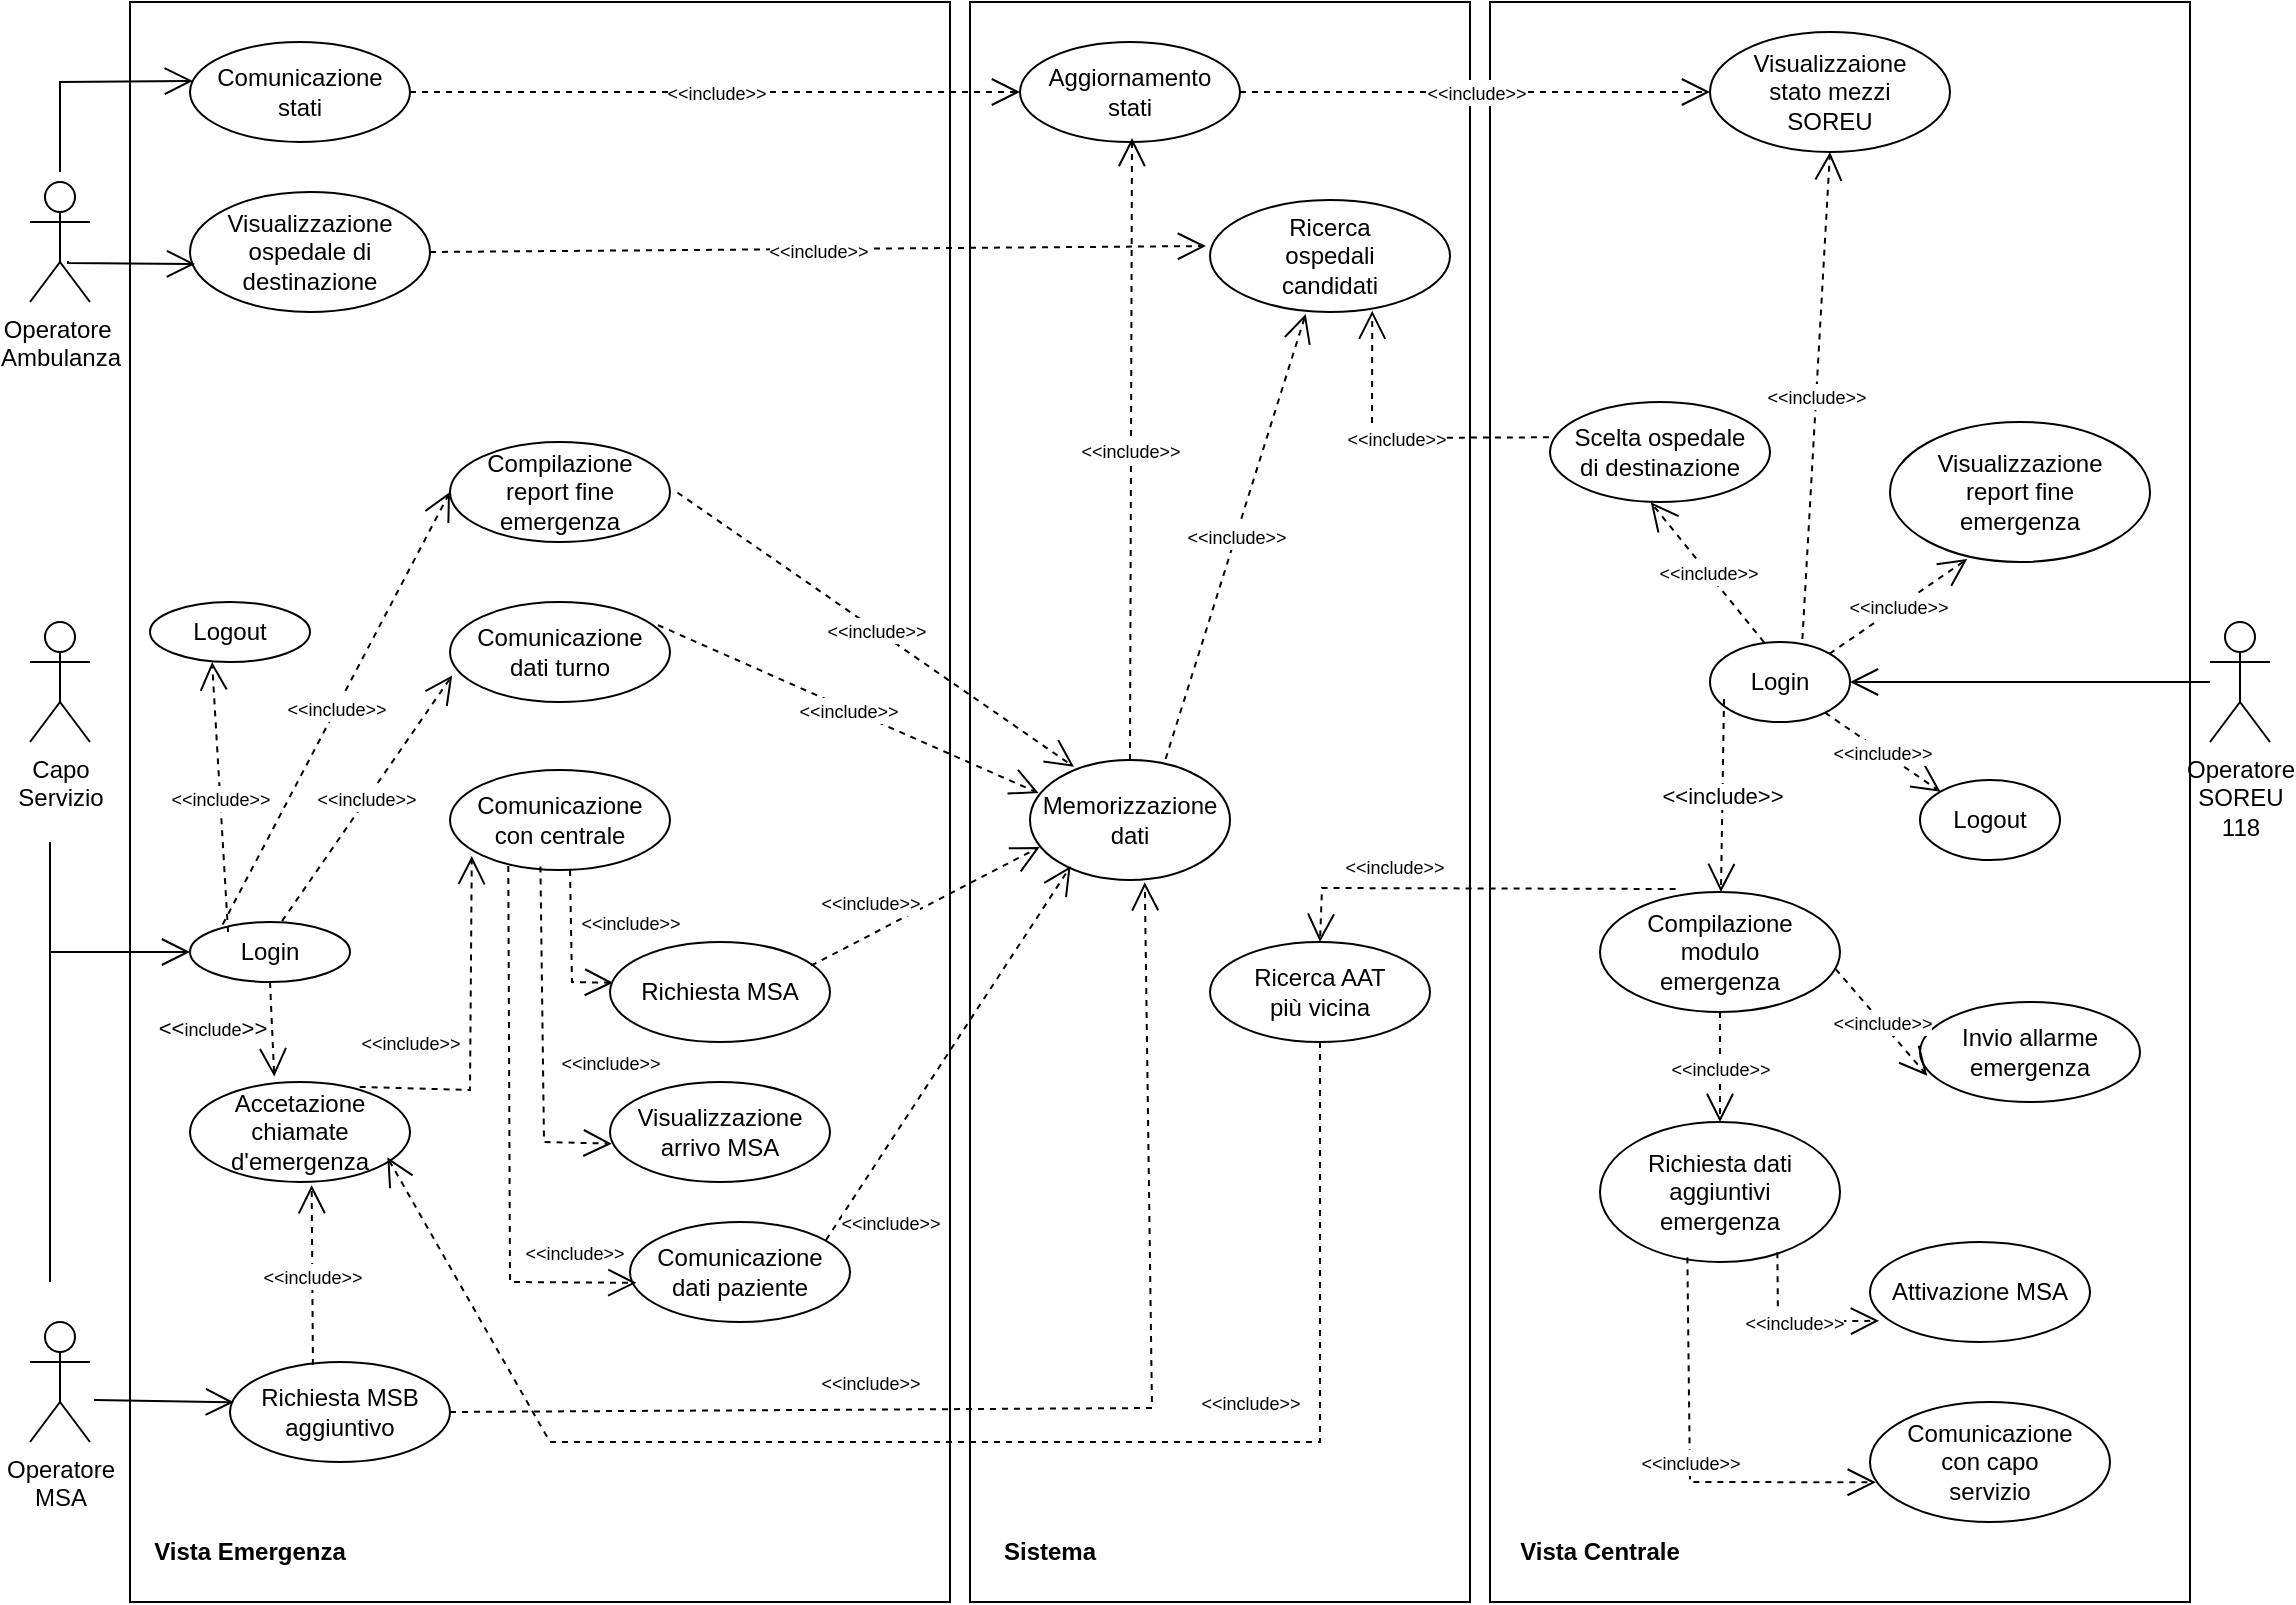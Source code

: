 <mxfile version="24.0.2" type="device">
  <diagram name="Pagina-1" id="Ov62YIfv1MleKtIoFw98">
    <mxGraphModel dx="1221" dy="761" grid="1" gridSize="10" guides="1" tooltips="1" connect="1" arrows="1" fold="1" page="1" pageScale="1" pageWidth="1169" pageHeight="827" math="0" shadow="0">
      <root>
        <mxCell id="0" />
        <mxCell id="1" parent="0" />
        <mxCell id="eK21wRFp7lSqYpsJswhM-6" value="&lt;div&gt;Capo&lt;/div&gt;&lt;div&gt;Servizio&lt;/div&gt;&lt;div&gt;&lt;br&gt;&lt;/div&gt;" style="shape=umlActor;verticalLabelPosition=bottom;verticalAlign=top;html=1;" parent="1" vertex="1">
          <mxGeometry x="20" y="320" width="30" height="60" as="geometry" />
        </mxCell>
        <mxCell id="eK21wRFp7lSqYpsJswhM-7" value="&lt;div&gt;Operatore&amp;nbsp;&lt;/div&gt;&lt;div&gt;Ambulanza&lt;/div&gt;&lt;div&gt;&lt;br&gt;&lt;/div&gt;" style="shape=umlActor;verticalLabelPosition=bottom;verticalAlign=top;html=1;" parent="1" vertex="1">
          <mxGeometry x="20" y="100" width="30" height="60" as="geometry" />
        </mxCell>
        <mxCell id="eK21wRFp7lSqYpsJswhM-8" value="&lt;div&gt;Operatore &lt;br&gt;&lt;/div&gt;&lt;div&gt;SOREU&lt;/div&gt;&lt;div&gt;118&lt;/div&gt;&lt;div&gt;&lt;br&gt;&lt;/div&gt;" style="shape=umlActor;verticalLabelPosition=bottom;verticalAlign=top;html=1;" parent="1" vertex="1">
          <mxGeometry x="1110" y="320" width="30" height="60" as="geometry" />
        </mxCell>
        <mxCell id="eK21wRFp7lSqYpsJswhM-9" value="&lt;div&gt;Operatore &lt;br&gt;&lt;/div&gt;&lt;div&gt;MSA&lt;/div&gt;" style="shape=umlActor;verticalLabelPosition=bottom;verticalAlign=top;html=1;" parent="1" vertex="1">
          <mxGeometry x="20" y="670" width="30" height="60" as="geometry" />
        </mxCell>
        <mxCell id="eK21wRFp7lSqYpsJswhM-14" value="" style="rounded=0;whiteSpace=wrap;html=1;fillColor=none;" parent="1" vertex="1">
          <mxGeometry x="70" y="10" width="410" height="800" as="geometry" />
        </mxCell>
        <mxCell id="eK21wRFp7lSqYpsJswhM-15" value="" style="rounded=0;whiteSpace=wrap;html=1;fillColor=none;" parent="1" vertex="1">
          <mxGeometry x="490" y="10" width="250" height="800" as="geometry" />
        </mxCell>
        <mxCell id="eK21wRFp7lSqYpsJswhM-16" value="" style="rounded=0;whiteSpace=wrap;html=1;fillColor=none;" parent="1" vertex="1">
          <mxGeometry x="750" y="10" width="350" height="800" as="geometry" />
        </mxCell>
        <mxCell id="eK21wRFp7lSqYpsJswhM-17" value="&lt;div&gt;Aggiornamento&lt;/div&gt;&lt;div&gt;stati&lt;br&gt;&lt;/div&gt;" style="ellipse;whiteSpace=wrap;html=1;" parent="1" vertex="1">
          <mxGeometry x="515" y="30" width="110" height="50" as="geometry" />
        </mxCell>
        <mxCell id="eK21wRFp7lSqYpsJswhM-18" value="&lt;div&gt;Memorizzazione&lt;/div&gt;&lt;div&gt;dati&lt;/div&gt;" style="ellipse;whiteSpace=wrap;html=1;" parent="1" vertex="1">
          <mxGeometry x="520" y="389" width="100" height="60" as="geometry" />
        </mxCell>
        <mxCell id="eK21wRFp7lSqYpsJswhM-19" value="&lt;div&gt;Ricerca AAT&lt;/div&gt;&lt;div&gt;più vicina&lt;br&gt;&lt;/div&gt;" style="ellipse;whiteSpace=wrap;html=1;" parent="1" vertex="1">
          <mxGeometry x="610" y="480" width="110" height="50" as="geometry" />
        </mxCell>
        <mxCell id="eK21wRFp7lSqYpsJswhM-20" value="&lt;div&gt;Ricerca&lt;/div&gt;&lt;div&gt;ospedali&lt;/div&gt;&lt;div&gt;candidati&lt;/div&gt;" style="ellipse;whiteSpace=wrap;html=1;" parent="1" vertex="1">
          <mxGeometry x="610" y="109" width="120" height="56" as="geometry" />
        </mxCell>
        <mxCell id="eK21wRFp7lSqYpsJswhM-21" value="&lt;div&gt;Scelta ospedale&lt;/div&gt;&lt;div&gt;di destinazione&lt;br&gt;&lt;/div&gt;" style="ellipse;whiteSpace=wrap;html=1;" parent="1" vertex="1">
          <mxGeometry x="780" y="210" width="110" height="50" as="geometry" />
        </mxCell>
        <mxCell id="eK21wRFp7lSqYpsJswhM-22" value="&lt;div&gt;Richiesta dati&lt;/div&gt;&lt;div&gt;aggiuntivi&lt;/div&gt;&lt;div&gt;emergenza&lt;/div&gt;" style="ellipse;whiteSpace=wrap;html=1;" parent="1" vertex="1">
          <mxGeometry x="805" y="570" width="120" height="70" as="geometry" />
        </mxCell>
        <mxCell id="eK21wRFp7lSqYpsJswhM-23" value="&lt;div&gt;Visualizzaione&lt;/div&gt;&lt;div&gt;stato mezzi&lt;/div&gt;&lt;div&gt;SOREU&lt;br&gt;&lt;/div&gt;" style="ellipse;whiteSpace=wrap;html=1;" parent="1" vertex="1">
          <mxGeometry x="860" y="25" width="120" height="60" as="geometry" />
        </mxCell>
        <mxCell id="eK21wRFp7lSqYpsJswhM-24" value="&lt;div&gt;Comunicazione&lt;/div&gt;&lt;div&gt;con capo&lt;/div&gt;&lt;div&gt;servizio&lt;br&gt;&lt;/div&gt;" style="ellipse;whiteSpace=wrap;html=1;" parent="1" vertex="1">
          <mxGeometry x="940" y="710" width="120" height="60" as="geometry" />
        </mxCell>
        <mxCell id="eK21wRFp7lSqYpsJswhM-25" value="&lt;div&gt;Invio allarme&lt;/div&gt;&lt;div&gt;emergenza&lt;br&gt;&lt;/div&gt;" style="ellipse;whiteSpace=wrap;html=1;" parent="1" vertex="1">
          <mxGeometry x="965" y="510" width="110" height="50" as="geometry" />
        </mxCell>
        <mxCell id="eK21wRFp7lSqYpsJswhM-26" value="&lt;div&gt;Compilazione&lt;/div&gt;&lt;div&gt;modulo &lt;br&gt;&lt;/div&gt;&lt;div&gt;emergenza&lt;br&gt;&lt;/div&gt;" style="ellipse;whiteSpace=wrap;html=1;" parent="1" vertex="1">
          <mxGeometry x="805" y="455" width="120" height="60" as="geometry" />
        </mxCell>
        <mxCell id="eK21wRFp7lSqYpsJswhM-27" value="Logout" style="ellipse;whiteSpace=wrap;html=1;" parent="1" vertex="1">
          <mxGeometry x="965" y="399" width="70" height="40" as="geometry" />
        </mxCell>
        <mxCell id="eK21wRFp7lSqYpsJswhM-28" value="&lt;div&gt;Login&lt;/div&gt;" style="ellipse;whiteSpace=wrap;html=1;" parent="1" vertex="1">
          <mxGeometry x="860" y="330" width="70" height="40" as="geometry" />
        </mxCell>
        <mxCell id="eK21wRFp7lSqYpsJswhM-29" value="&lt;div&gt;Visualizzazione&lt;/div&gt;&lt;div&gt;report fine &lt;br&gt;&lt;/div&gt;&lt;div&gt;emergenza&lt;/div&gt;" style="ellipse;whiteSpace=wrap;html=1;" parent="1" vertex="1">
          <mxGeometry x="950" y="220" width="130" height="70" as="geometry" />
        </mxCell>
        <mxCell id="eK21wRFp7lSqYpsJswhM-30" value="Attivazione MSA" style="ellipse;whiteSpace=wrap;html=1;" parent="1" vertex="1">
          <mxGeometry x="940" y="630" width="110" height="50" as="geometry" />
        </mxCell>
        <mxCell id="eK21wRFp7lSqYpsJswhM-31" value="&lt;div&gt;Comunicazione&lt;/div&gt;&lt;div&gt;stati&lt;/div&gt;" style="ellipse;whiteSpace=wrap;html=1;" parent="1" vertex="1">
          <mxGeometry x="100" y="30" width="110" height="50" as="geometry" />
        </mxCell>
        <mxCell id="eK21wRFp7lSqYpsJswhM-32" value="&lt;div&gt;Visualizzazione&lt;/div&gt;&lt;div&gt;ospedale di&lt;/div&gt;&lt;div&gt;destinazione&lt;br&gt;&lt;/div&gt;" style="ellipse;whiteSpace=wrap;html=1;" parent="1" vertex="1">
          <mxGeometry x="100" y="105" width="120" height="60" as="geometry" />
        </mxCell>
        <mxCell id="eK21wRFp7lSqYpsJswhM-36" value="Richiesta MSA" style="ellipse;whiteSpace=wrap;html=1;" parent="1" vertex="1">
          <mxGeometry x="310" y="480" width="110" height="50" as="geometry" />
        </mxCell>
        <mxCell id="eK21wRFp7lSqYpsJswhM-37" value="&lt;div&gt;Comunicazione&lt;/div&gt;&lt;div&gt;dati paziente&lt;br&gt;&lt;/div&gt;" style="ellipse;whiteSpace=wrap;html=1;" parent="1" vertex="1">
          <mxGeometry x="320" y="620" width="110" height="50" as="geometry" />
        </mxCell>
        <mxCell id="eK21wRFp7lSqYpsJswhM-38" value="&lt;div&gt;Comunicazione&lt;/div&gt;&lt;div&gt;con centrale&lt;br&gt;&lt;/div&gt;" style="ellipse;whiteSpace=wrap;html=1;" parent="1" vertex="1">
          <mxGeometry x="230" y="394" width="110" height="50" as="geometry" />
        </mxCell>
        <mxCell id="eK21wRFp7lSqYpsJswhM-39" value="&lt;div&gt;Accetazione chiamate&lt;/div&gt;&lt;div&gt;d&#39;emergenza&lt;br&gt;&lt;/div&gt;" style="ellipse;whiteSpace=wrap;html=1;" parent="1" vertex="1">
          <mxGeometry x="100" y="550" width="110" height="50" as="geometry" />
        </mxCell>
        <mxCell id="eK21wRFp7lSqYpsJswhM-40" value="&lt;div&gt;Comunicazione&lt;/div&gt;&lt;div&gt;dati turno&lt;br&gt;&lt;/div&gt;" style="ellipse;whiteSpace=wrap;html=1;" parent="1" vertex="1">
          <mxGeometry x="230" y="310" width="110" height="50" as="geometry" />
        </mxCell>
        <mxCell id="eK21wRFp7lSqYpsJswhM-41" value="Logout" style="ellipse;whiteSpace=wrap;html=1;" parent="1" vertex="1">
          <mxGeometry x="80" y="310" width="80" height="30" as="geometry" />
        </mxCell>
        <mxCell id="eK21wRFp7lSqYpsJswhM-42" value="&lt;div&gt;Login&lt;br&gt;&lt;/div&gt;" style="ellipse;whiteSpace=wrap;html=1;" parent="1" vertex="1">
          <mxGeometry x="100" y="470" width="80" height="30" as="geometry" />
        </mxCell>
        <mxCell id="eK21wRFp7lSqYpsJswhM-43" value="&lt;div&gt;Compilazione&lt;/div&gt;&lt;div&gt;report fine &lt;br&gt;&lt;/div&gt;&lt;div&gt;emergenza&lt;br&gt;&lt;/div&gt;" style="ellipse;whiteSpace=wrap;html=1;" parent="1" vertex="1">
          <mxGeometry x="230" y="230" width="110" height="50" as="geometry" />
        </mxCell>
        <mxCell id="eK21wRFp7lSqYpsJswhM-44" value="&lt;div&gt;Visualizzazione &lt;br&gt;&lt;/div&gt;&lt;div&gt;arrivo MSA&lt;br&gt;&lt;/div&gt;" style="ellipse;whiteSpace=wrap;html=1;" parent="1" vertex="1">
          <mxGeometry x="310" y="550" width="110" height="50" as="geometry" />
        </mxCell>
        <mxCell id="eK21wRFp7lSqYpsJswhM-45" value="&lt;div&gt;Richiesta MSB&lt;/div&gt;&lt;div&gt;aggiuntivo&lt;/div&gt;" style="ellipse;whiteSpace=wrap;html=1;" parent="1" vertex="1">
          <mxGeometry x="120" y="690" width="110" height="50" as="geometry" />
        </mxCell>
        <mxCell id="eK21wRFp7lSqYpsJswhM-47" value="" style="endArrow=open;endFill=1;endSize=12;html=1;rounded=0;entryX=0;entryY=0.5;entryDx=0;entryDy=0;" parent="1" target="eK21wRFp7lSqYpsJswhM-42" edge="1">
          <mxGeometry width="160" relative="1" as="geometry">
            <mxPoint x="30" y="430" as="sourcePoint" />
            <mxPoint x="350" y="420" as="targetPoint" />
            <Array as="points">
              <mxPoint x="30" y="485" />
            </Array>
          </mxGeometry>
        </mxCell>
        <mxCell id="eK21wRFp7lSqYpsJswhM-50" value="" style="endArrow=none;html=1;rounded=0;" parent="1" edge="1">
          <mxGeometry width="50" height="50" relative="1" as="geometry">
            <mxPoint x="30" y="650" as="sourcePoint" />
            <mxPoint x="30" y="480" as="targetPoint" />
          </mxGeometry>
        </mxCell>
        <mxCell id="eK21wRFp7lSqYpsJswhM-51" value="" style="endArrow=open;endFill=1;endSize=12;html=1;rounded=0;entryX=0.013;entryY=0.389;entryDx=0;entryDy=0;entryPerimeter=0;" parent="1" target="eK21wRFp7lSqYpsJswhM-31" edge="1">
          <mxGeometry width="160" relative="1" as="geometry">
            <mxPoint x="35" y="95" as="sourcePoint" />
            <mxPoint x="90" y="50" as="targetPoint" />
            <Array as="points">
              <mxPoint x="35" y="50" />
            </Array>
          </mxGeometry>
        </mxCell>
        <mxCell id="eK21wRFp7lSqYpsJswhM-52" value="" style="endArrow=open;endFill=1;endSize=12;html=1;rounded=0;entryX=0.021;entryY=0.6;entryDx=0;entryDy=0;entryPerimeter=0;" parent="1" target="eK21wRFp7lSqYpsJswhM-32" edge="1">
          <mxGeometry width="160" relative="1" as="geometry">
            <mxPoint x="39" y="139.5" as="sourcePoint" />
            <mxPoint x="100" y="140" as="targetPoint" />
            <Array as="points">
              <mxPoint x="39" y="140.5" />
            </Array>
          </mxGeometry>
        </mxCell>
        <mxCell id="eK21wRFp7lSqYpsJswhM-60" value="&lt;font style=&quot;font-size: 9px;&quot;&gt;&amp;lt;&amp;lt;include&amp;gt;&amp;gt;&lt;/font&gt;" style="endArrow=open;endSize=12;dashed=1;html=1;rounded=0;exitX=0.174;exitY=0.861;exitDx=0;exitDy=0;exitPerimeter=0;entryX=0.014;entryY=0.408;entryDx=0;entryDy=0;entryPerimeter=0;" parent="1" target="eK21wRFp7lSqYpsJswhM-36" edge="1">
          <mxGeometry x="-0.31" y="30" width="160" relative="1" as="geometry">
            <mxPoint x="290" y="444.0" as="sourcePoint" />
            <mxPoint x="350.97" y="587.8" as="targetPoint" />
            <Array as="points">
              <mxPoint x="291" y="500" />
            </Array>
            <mxPoint as="offset" />
          </mxGeometry>
        </mxCell>
        <mxCell id="eK21wRFp7lSqYpsJswhM-61" value="&lt;font style=&quot;font-size: 9px;&quot;&gt;&amp;lt;&amp;lt;include&amp;gt;&amp;gt;&lt;/font&gt;" style="endArrow=open;endSize=12;dashed=1;html=1;rounded=0;exitX=0.411;exitY=0.966;exitDx=0;exitDy=0;exitPerimeter=0;entryX=0.008;entryY=0.617;entryDx=0;entryDy=0;entryPerimeter=0;" parent="1" source="eK21wRFp7lSqYpsJswhM-38" target="eK21wRFp7lSqYpsJswhM-44" edge="1">
          <mxGeometry x="0.142" y="34" width="160" relative="1" as="geometry">
            <mxPoint x="274" y="477.0" as="sourcePoint" />
            <mxPoint x="296" y="533" as="targetPoint" />
            <Array as="points">
              <mxPoint x="277" y="580" />
            </Array>
            <mxPoint as="offset" />
          </mxGeometry>
        </mxCell>
        <mxCell id="eK21wRFp7lSqYpsJswhM-62" value="&lt;font style=&quot;font-size: 9px;&quot;&gt;&amp;lt;&amp;lt;include&amp;gt;&amp;gt;&lt;/font&gt;" style="endArrow=open;endSize=12;dashed=1;html=1;rounded=0;exitX=0.265;exitY=0.96;exitDx=0;exitDy=0;exitPerimeter=0;entryX=0.029;entryY=0.608;entryDx=0;entryDy=0;entryPerimeter=0;" parent="1" source="eK21wRFp7lSqYpsJswhM-38" target="eK21wRFp7lSqYpsJswhM-37" edge="1">
          <mxGeometry x="0.769" y="15" width="160" relative="1" as="geometry">
            <mxPoint x="257" y="461" as="sourcePoint" />
            <mxPoint x="293" y="600" as="targetPoint" />
            <Array as="points">
              <mxPoint x="260" y="650" />
            </Array>
            <mxPoint as="offset" />
          </mxGeometry>
        </mxCell>
        <mxCell id="eK21wRFp7lSqYpsJswhM-63" value="&amp;lt;&amp;lt;&lt;font style=&quot;font-size: 9px;&quot;&gt;include&lt;/font&gt;&amp;gt;&amp;gt;" style="endArrow=open;endSize=12;dashed=1;html=1;rounded=0;exitX=0.5;exitY=1;exitDx=0;exitDy=0;entryX=0.383;entryY=-0.054;entryDx=0;entryDy=0;entryPerimeter=0;" parent="1" source="eK21wRFp7lSqYpsJswhM-42" target="eK21wRFp7lSqYpsJswhM-39" edge="1">
          <mxGeometry x="-0.062" y="-30" width="160" relative="1" as="geometry">
            <mxPoint x="75" y="640" as="sourcePoint" />
            <mxPoint x="235" y="640" as="targetPoint" />
            <mxPoint as="offset" />
          </mxGeometry>
        </mxCell>
        <mxCell id="eK21wRFp7lSqYpsJswhM-64" value="&lt;font style=&quot;font-size: 9px;&quot;&gt;&amp;lt;&amp;lt;include&amp;gt;&amp;gt;&lt;/font&gt;" style="endArrow=open;endSize=12;dashed=1;html=1;rounded=0;exitX=0.575;exitY=-0.014;exitDx=0;exitDy=0;exitPerimeter=0;entryX=0.01;entryY=0.734;entryDx=0;entryDy=0;entryPerimeter=0;" parent="1" source="eK21wRFp7lSqYpsJswhM-42" target="eK21wRFp7lSqYpsJswhM-40" edge="1">
          <mxGeometry width="160" relative="1" as="geometry">
            <mxPoint x="200" y="510" as="sourcePoint" />
            <mxPoint x="360" y="510" as="targetPoint" />
          </mxGeometry>
        </mxCell>
        <mxCell id="eK21wRFp7lSqYpsJswhM-65" value="&lt;font style=&quot;font-size: 9px;&quot;&gt;&amp;lt;&amp;lt;include&amp;gt;&amp;gt;&lt;/font&gt;" style="endArrow=open;endSize=12;dashed=1;html=1;rounded=0;exitX=0.771;exitY=0.049;exitDx=0;exitDy=0;exitPerimeter=0;entryX=0.099;entryY=0.86;entryDx=0;entryDy=0;entryPerimeter=0;" parent="1" source="eK21wRFp7lSqYpsJswhM-39" target="eK21wRFp7lSqYpsJswhM-38" edge="1">
          <mxGeometry x="-0.715" y="23" width="160" relative="1" as="geometry">
            <mxPoint x="170" y="644.71" as="sourcePoint" />
            <mxPoint x="330" y="644.71" as="targetPoint" />
            <Array as="points">
              <mxPoint x="240" y="554" />
            </Array>
            <mxPoint as="offset" />
          </mxGeometry>
        </mxCell>
        <mxCell id="eK21wRFp7lSqYpsJswhM-66" value="&lt;font style=&quot;font-size: 9px;&quot;&gt;&amp;lt;&amp;lt;include&amp;gt;&amp;gt;&lt;/font&gt;" style="endArrow=open;endSize=12;dashed=1;html=1;rounded=0;exitX=0.377;exitY=0.031;exitDx=0;exitDy=0;exitPerimeter=0;entryX=0.553;entryY=1.031;entryDx=0;entryDy=0;entryPerimeter=0;" parent="1" source="eK21wRFp7lSqYpsJswhM-45" target="eK21wRFp7lSqYpsJswhM-39" edge="1">
          <mxGeometry width="160" relative="1" as="geometry">
            <mxPoint x="227.81" y="713.0" as="sourcePoint" />
            <mxPoint x="220.0" y="627.0" as="targetPoint" />
          </mxGeometry>
        </mxCell>
        <mxCell id="eK21wRFp7lSqYpsJswhM-67" value="" style="endArrow=open;endFill=1;endSize=12;html=1;rounded=0;entryX=0.018;entryY=0.403;entryDx=0;entryDy=0;entryPerimeter=0;" parent="1" target="eK21wRFp7lSqYpsJswhM-45" edge="1">
          <mxGeometry width="160" relative="1" as="geometry">
            <mxPoint x="52" y="709" as="sourcePoint" />
            <mxPoint x="120" y="755" as="targetPoint" />
            <Array as="points" />
          </mxGeometry>
        </mxCell>
        <mxCell id="eK21wRFp7lSqYpsJswhM-68" value="&lt;font style=&quot;font-size: 9px;&quot;&gt;&amp;lt;&amp;lt;include&amp;gt;&amp;gt;&lt;/font&gt;" style="endArrow=open;endSize=12;dashed=1;html=1;rounded=0;exitX=0.204;exitY=0.043;exitDx=0;exitDy=0;exitPerimeter=0;entryX=0;entryY=0.5;entryDx=0;entryDy=0;" parent="1" source="eK21wRFp7lSqYpsJswhM-42" target="eK21wRFp7lSqYpsJswhM-43" edge="1">
          <mxGeometry width="160" relative="1" as="geometry">
            <mxPoint x="200" y="400" as="sourcePoint" />
            <mxPoint x="360" y="400" as="targetPoint" />
          </mxGeometry>
        </mxCell>
        <mxCell id="eK21wRFp7lSqYpsJswhM-71" value="&lt;font style=&quot;font-size: 9px;&quot;&gt;&amp;lt;&amp;lt;include&amp;gt;&amp;gt;&lt;/font&gt;" style="endArrow=open;endSize=12;dashed=1;html=1;rounded=0;exitX=1;exitY=0.5;exitDx=0;exitDy=0;entryX=0;entryY=0.5;entryDx=0;entryDy=0;" parent="1" source="eK21wRFp7lSqYpsJswhM-31" target="eK21wRFp7lSqYpsJswhM-17" edge="1">
          <mxGeometry width="160" relative="1" as="geometry">
            <mxPoint x="240" y="54.71" as="sourcePoint" />
            <mxPoint x="400" y="54.71" as="targetPoint" />
          </mxGeometry>
        </mxCell>
        <mxCell id="eK21wRFp7lSqYpsJswhM-72" value="&lt;font style=&quot;font-size: 9px;&quot;&gt;&amp;lt;&amp;lt;include&amp;gt;&amp;gt;&lt;/font&gt;" style="endArrow=open;endSize=12;dashed=1;html=1;rounded=0;exitX=1;exitY=0.5;exitDx=0;exitDy=0;entryX=-0.017;entryY=0.411;entryDx=0;entryDy=0;entryPerimeter=0;" parent="1" source="eK21wRFp7lSqYpsJswhM-32" target="eK21wRFp7lSqYpsJswhM-20" edge="1">
          <mxGeometry width="160" relative="1" as="geometry">
            <mxPoint x="230" y="134.71" as="sourcePoint" />
            <mxPoint x="535" y="134.71" as="targetPoint" />
          </mxGeometry>
        </mxCell>
        <mxCell id="eK21wRFp7lSqYpsJswhM-73" value="&lt;font style=&quot;font-size: 9px;&quot;&gt;&amp;lt;&amp;lt;include&amp;gt;&amp;gt;&lt;/font&gt;" style="endArrow=open;endSize=12;dashed=1;html=1;rounded=0;exitX=1.034;exitY=0.506;exitDx=0;exitDy=0;entryX=0.22;entryY=0.057;entryDx=0;entryDy=0;entryPerimeter=0;exitPerimeter=0;" parent="1" source="eK21wRFp7lSqYpsJswhM-43" target="eK21wRFp7lSqYpsJswhM-18" edge="1">
          <mxGeometry width="160" relative="1" as="geometry">
            <mxPoint x="342" y="250" as="sourcePoint" />
            <mxPoint x="640" y="252" as="targetPoint" />
          </mxGeometry>
        </mxCell>
        <mxCell id="eK21wRFp7lSqYpsJswhM-74" value="&lt;font style=&quot;font-size: 9px;&quot;&gt;&amp;lt;&amp;lt;include&amp;gt;&amp;gt;&lt;/font&gt;" style="endArrow=open;endSize=12;dashed=1;html=1;rounded=0;exitX=0.945;exitY=0.231;exitDx=0;exitDy=0;entryX=0.043;entryY=0.276;entryDx=0;entryDy=0;entryPerimeter=0;exitPerimeter=0;" parent="1" source="eK21wRFp7lSqYpsJswhM-40" target="eK21wRFp7lSqYpsJswhM-18" edge="1">
          <mxGeometry width="160" relative="1" as="geometry">
            <mxPoint x="360" y="340" as="sourcePoint" />
            <mxPoint x="558" y="477" as="targetPoint" />
          </mxGeometry>
        </mxCell>
        <mxCell id="eK21wRFp7lSqYpsJswhM-75" value="&lt;font style=&quot;font-size: 9px;&quot;&gt;&amp;lt;&amp;lt;include&amp;gt;&amp;gt;&lt;/font&gt;" style="endArrow=open;endSize=12;dashed=1;html=1;rounded=0;exitX=0.914;exitY=0.237;exitDx=0;exitDy=0;entryX=0.049;entryY=0.724;entryDx=0;entryDy=0;entryPerimeter=0;exitPerimeter=0;" parent="1" source="eK21wRFp7lSqYpsJswhM-36" target="eK21wRFp7lSqYpsJswhM-18" edge="1">
          <mxGeometry x="-0.366" y="15" width="160" relative="1" as="geometry">
            <mxPoint x="450" y="516" as="sourcePoint" />
            <mxPoint x="640" y="600" as="targetPoint" />
            <mxPoint as="offset" />
          </mxGeometry>
        </mxCell>
        <mxCell id="eK21wRFp7lSqYpsJswhM-76" value="&lt;font style=&quot;font-size: 9px;&quot;&gt;&amp;lt;&amp;lt;include&amp;gt;&amp;gt;&lt;/font&gt;" style="endArrow=open;endSize=12;dashed=1;html=1;rounded=0;exitX=0.891;exitY=0.18;exitDx=0;exitDy=0;entryX=0.203;entryY=0.886;entryDx=0;entryDy=0;entryPerimeter=0;exitPerimeter=0;" parent="1" source="eK21wRFp7lSqYpsJswhM-37" target="eK21wRFp7lSqYpsJswhM-18" edge="1">
          <mxGeometry x="-0.776" y="-22" width="160" relative="1" as="geometry">
            <mxPoint x="450" y="540" as="sourcePoint" />
            <mxPoint x="564" y="480" as="targetPoint" />
            <mxPoint as="offset" />
          </mxGeometry>
        </mxCell>
        <mxCell id="eK21wRFp7lSqYpsJswhM-78" value="&lt;font style=&quot;font-size: 9px;&quot;&gt;&amp;lt;&amp;lt;include&amp;gt;&amp;gt;&lt;/font&gt;" style="endArrow=open;endSize=12;dashed=1;html=1;rounded=0;exitX=1;exitY=0.5;exitDx=0;exitDy=0;entryX=0.574;entryY=1.019;entryDx=0;entryDy=0;entryPerimeter=0;" parent="1" source="eK21wRFp7lSqYpsJswhM-45" target="eK21wRFp7lSqYpsJswhM-18" edge="1">
          <mxGeometry x="-0.316" y="14" width="160" relative="1" as="geometry">
            <mxPoint x="285" y="714.71" as="sourcePoint" />
            <mxPoint x="445" y="714.71" as="targetPoint" />
            <Array as="points">
              <mxPoint x="581" y="713" />
            </Array>
            <mxPoint as="offset" />
          </mxGeometry>
        </mxCell>
        <mxCell id="eK21wRFp7lSqYpsJswhM-79" value="&lt;font style=&quot;font-size: 9px;&quot;&gt;&amp;lt;&amp;lt;include&amp;gt;&amp;gt;&lt;/font&gt;" style="endArrow=open;endSize=12;dashed=1;html=1;rounded=0;exitX=0.5;exitY=0;exitDx=0;exitDy=0;" parent="1" source="eK21wRFp7lSqYpsJswhM-18" edge="1">
          <mxGeometry width="160" relative="1" as="geometry">
            <mxPoint x="230" y="145" as="sourcePoint" />
            <mxPoint x="571" y="78" as="targetPoint" />
          </mxGeometry>
        </mxCell>
        <mxCell id="eK21wRFp7lSqYpsJswhM-80" value="&lt;font style=&quot;font-size: 9px;&quot;&gt;&amp;lt;&amp;lt;include&amp;gt;&amp;gt;&lt;/font&gt;" style="endArrow=open;endSize=12;dashed=1;html=1;rounded=0;exitX=0.678;exitY=-0.008;exitDx=0;exitDy=0;entryX=0.399;entryY=1.018;entryDx=0;entryDy=0;entryPerimeter=0;exitPerimeter=0;" parent="1" source="eK21wRFp7lSqYpsJswhM-18" target="eK21wRFp7lSqYpsJswhM-20" edge="1">
          <mxGeometry width="160" relative="1" as="geometry">
            <mxPoint x="580" y="399" as="sourcePoint" />
            <mxPoint x="581" y="88" as="targetPoint" />
          </mxGeometry>
        </mxCell>
        <mxCell id="eK21wRFp7lSqYpsJswhM-81" value="&lt;font style=&quot;font-size: 9px;&quot;&gt;&amp;lt;&amp;lt;include&amp;gt;&amp;gt;&lt;/font&gt;" style="endArrow=open;endSize=12;dashed=1;html=1;rounded=0;exitX=1;exitY=0.5;exitDx=0;exitDy=0;entryX=0;entryY=0.5;entryDx=0;entryDy=0;" parent="1" source="eK21wRFp7lSqYpsJswhM-17" target="eK21wRFp7lSqYpsJswhM-23" edge="1">
          <mxGeometry width="160" relative="1" as="geometry">
            <mxPoint x="640" y="54.58" as="sourcePoint" />
            <mxPoint x="800" y="54.58" as="targetPoint" />
          </mxGeometry>
        </mxCell>
        <mxCell id="eK21wRFp7lSqYpsJswhM-84" value="&lt;font style=&quot;font-size: 9px;&quot;&gt;&amp;lt;&amp;lt;include&amp;gt;&amp;gt;&lt;/font&gt;" style="endArrow=open;endSize=12;dashed=1;html=1;rounded=0;exitX=0.739;exitY=0.931;exitDx=0;exitDy=0;exitPerimeter=0;entryX=0.041;entryY=0.787;entryDx=0;entryDy=0;entryPerimeter=0;" parent="1" source="eK21wRFp7lSqYpsJswhM-22" target="eK21wRFp7lSqYpsJswhM-30" edge="1">
          <mxGeometry width="160" relative="1" as="geometry">
            <mxPoint x="890" y="580" as="sourcePoint" />
            <mxPoint x="1050" y="580" as="targetPoint" />
            <Array as="points">
              <mxPoint x="894" y="670" />
            </Array>
          </mxGeometry>
        </mxCell>
        <mxCell id="eK21wRFp7lSqYpsJswhM-85" value="&lt;font style=&quot;font-size: 9px;&quot;&gt;&amp;lt;&amp;lt;include&amp;gt;&amp;gt;&lt;/font&gt;" style="endArrow=open;endSize=12;dashed=1;html=1;rounded=0;exitX=0.364;exitY=0.967;exitDx=0;exitDy=0;exitPerimeter=0;entryX=0.024;entryY=0.669;entryDx=0;entryDy=0;entryPerimeter=0;" parent="1" source="eK21wRFp7lSqYpsJswhM-22" target="eK21wRFp7lSqYpsJswhM-24" edge="1">
          <mxGeometry width="160" relative="1" as="geometry">
            <mxPoint x="850" y="680" as="sourcePoint" />
            <mxPoint x="901" y="714" as="targetPoint" />
            <Array as="points">
              <mxPoint x="850" y="750" />
            </Array>
          </mxGeometry>
        </mxCell>
        <mxCell id="eK21wRFp7lSqYpsJswhM-86" value="&lt;font style=&quot;font-size: 9px;&quot;&gt;&amp;lt;&amp;lt;include&amp;gt;&amp;gt;&lt;/font&gt;" style="endArrow=open;endSize=12;dashed=1;html=1;rounded=0;exitX=0.5;exitY=1;exitDx=0;exitDy=0;entryX=0.5;entryY=0;entryDx=0;entryDy=0;" parent="1" source="eK21wRFp7lSqYpsJswhM-26" target="eK21wRFp7lSqYpsJswhM-22" edge="1">
          <mxGeometry width="160" relative="1" as="geometry">
            <mxPoint x="890" y="530" as="sourcePoint" />
            <mxPoint x="1050" y="530" as="targetPoint" />
          </mxGeometry>
        </mxCell>
        <mxCell id="eK21wRFp7lSqYpsJswhM-87" value="&lt;font style=&quot;font-size: 9px;&quot;&gt;&amp;lt;&amp;lt;include&amp;gt;&amp;gt;&lt;/font&gt;" style="endArrow=open;endSize=12;dashed=1;html=1;rounded=0;exitX=0.982;exitY=0.642;exitDx=0;exitDy=0;exitPerimeter=0;entryX=0.033;entryY=0.737;entryDx=0;entryDy=0;entryPerimeter=0;" parent="1" source="eK21wRFp7lSqYpsJswhM-26" target="eK21wRFp7lSqYpsJswhM-25" edge="1">
          <mxGeometry width="160" relative="1" as="geometry">
            <mxPoint x="890" y="530" as="sourcePoint" />
            <mxPoint x="1050" y="530" as="targetPoint" />
          </mxGeometry>
        </mxCell>
        <mxCell id="eK21wRFp7lSqYpsJswhM-88" value="&amp;lt;&amp;lt;include&amp;gt;&amp;gt;" style="endArrow=open;endSize=12;dashed=1;html=1;rounded=0;exitX=0.1;exitY=0.713;exitDx=0;exitDy=0;exitPerimeter=0;" parent="1" source="eK21wRFp7lSqYpsJswhM-28" target="eK21wRFp7lSqYpsJswhM-26" edge="1">
          <mxGeometry width="160" relative="1" as="geometry">
            <mxPoint x="890" y="480" as="sourcePoint" />
            <mxPoint x="1050" y="480" as="targetPoint" />
          </mxGeometry>
        </mxCell>
        <mxCell id="eK21wRFp7lSqYpsJswhM-89" value="&lt;font style=&quot;font-size: 9px;&quot;&gt;&amp;lt;&amp;lt;include&amp;gt;&amp;gt;&lt;/font&gt;" style="endArrow=open;endSize=12;dashed=1;html=1;rounded=0;exitX=0.386;exitY=0.004;exitDx=0;exitDy=0;exitPerimeter=0;entryX=0.458;entryY=1.003;entryDx=0;entryDy=0;entryPerimeter=0;" parent="1" source="eK21wRFp7lSqYpsJswhM-28" target="eK21wRFp7lSqYpsJswhM-21" edge="1">
          <mxGeometry width="160" relative="1" as="geometry">
            <mxPoint x="890" y="480" as="sourcePoint" />
            <mxPoint x="1050" y="480" as="targetPoint" />
          </mxGeometry>
        </mxCell>
        <mxCell id="eK21wRFp7lSqYpsJswhM-90" value="&lt;font style=&quot;font-size: 9px;&quot;&gt;&amp;lt;&amp;lt;include&amp;gt;&amp;gt;&lt;/font&gt;" style="endArrow=open;endSize=12;dashed=1;html=1;rounded=0;exitX=1;exitY=0;exitDx=0;exitDy=0;entryX=0.297;entryY=0.979;entryDx=0;entryDy=0;entryPerimeter=0;" parent="1" source="eK21wRFp7lSqYpsJswhM-28" target="eK21wRFp7lSqYpsJswhM-29" edge="1">
          <mxGeometry width="160" relative="1" as="geometry">
            <mxPoint x="897" y="340" as="sourcePoint" />
            <mxPoint x="840" y="270" as="targetPoint" />
          </mxGeometry>
        </mxCell>
        <mxCell id="eK21wRFp7lSqYpsJswhM-91" value="&lt;font style=&quot;font-size: 9px;&quot;&gt;&amp;lt;&amp;lt;include&amp;gt;&amp;gt;&lt;/font&gt;" style="endArrow=open;endSize=12;dashed=1;html=1;rounded=0;exitX=0.66;exitY=-0.037;exitDx=0;exitDy=0;exitPerimeter=0;entryX=0.5;entryY=1;entryDx=0;entryDy=0;" parent="1" source="eK21wRFp7lSqYpsJswhM-28" target="eK21wRFp7lSqYpsJswhM-23" edge="1">
          <mxGeometry width="160" relative="1" as="geometry">
            <mxPoint x="897" y="340" as="sourcePoint" />
            <mxPoint x="840" y="270" as="targetPoint" />
          </mxGeometry>
        </mxCell>
        <mxCell id="eK21wRFp7lSqYpsJswhM-92" value="&lt;font style=&quot;font-size: 9px;&quot;&gt;&amp;lt;&amp;lt;include&amp;gt;&amp;gt;&lt;/font&gt;" style="endArrow=open;endSize=12;dashed=1;html=1;rounded=0;exitX=-0.005;exitY=0.353;exitDx=0;exitDy=0;exitPerimeter=0;entryX=0.676;entryY=0.988;entryDx=0;entryDy=0;entryPerimeter=0;" parent="1" source="eK21wRFp7lSqYpsJswhM-21" target="eK21wRFp7lSqYpsJswhM-20" edge="1">
          <mxGeometry width="160" relative="1" as="geometry">
            <mxPoint x="890" y="380" as="sourcePoint" />
            <mxPoint x="1050" y="380" as="targetPoint" />
            <Array as="points">
              <mxPoint x="691" y="228" />
            </Array>
          </mxGeometry>
        </mxCell>
        <mxCell id="eK21wRFp7lSqYpsJswhM-93" value="&lt;font style=&quot;font-size: 9px;&quot;&gt;&amp;lt;&amp;lt;include&amp;gt;&amp;gt;&lt;/font&gt;" style="endArrow=open;endSize=12;dashed=1;html=1;rounded=0;entryX=0.5;entryY=0;entryDx=0;entryDy=0;exitX=0.315;exitY=-0.025;exitDx=0;exitDy=0;exitPerimeter=0;" parent="1" source="eK21wRFp7lSqYpsJswhM-26" target="eK21wRFp7lSqYpsJswhM-19" edge="1">
          <mxGeometry x="0.377" y="-11" width="160" relative="1" as="geometry">
            <mxPoint x="890" y="550" as="sourcePoint" />
            <mxPoint x="720" y="475" as="targetPoint" />
            <Array as="points">
              <mxPoint x="666" y="453" />
            </Array>
            <mxPoint as="offset" />
          </mxGeometry>
        </mxCell>
        <mxCell id="eK21wRFp7lSqYpsJswhM-94" value="&lt;font style=&quot;font-size: 9px;&quot;&gt;&amp;lt;&amp;lt;include&amp;gt;&amp;gt;&lt;/font&gt;" style="endArrow=open;endSize=12;dashed=1;html=1;rounded=0;exitX=0.5;exitY=1;exitDx=0;exitDy=0;entryX=0.897;entryY=0.753;entryDx=0;entryDy=0;entryPerimeter=0;" parent="1" source="eK21wRFp7lSqYpsJswhM-19" target="eK21wRFp7lSqYpsJswhM-39" edge="1">
          <mxGeometry x="-0.372" y="-20" width="160" relative="1" as="geometry">
            <mxPoint x="380" y="480" as="sourcePoint" />
            <mxPoint x="540" y="480" as="targetPoint" />
            <Array as="points">
              <mxPoint x="665" y="730" />
              <mxPoint x="280" y="730" />
            </Array>
            <mxPoint as="offset" />
          </mxGeometry>
        </mxCell>
        <mxCell id="eK21wRFp7lSqYpsJswhM-95" value="" style="endArrow=open;endFill=1;endSize=12;html=1;rounded=0;entryX=1;entryY=0.5;entryDx=0;entryDy=0;" parent="1" source="eK21wRFp7lSqYpsJswhM-8" target="eK21wRFp7lSqYpsJswhM-28" edge="1">
          <mxGeometry width="160" relative="1" as="geometry">
            <mxPoint x="1030" y="330" as="sourcePoint" />
            <mxPoint x="1100" y="385" as="targetPoint" />
            <Array as="points">
              <mxPoint x="1030" y="350" />
            </Array>
          </mxGeometry>
        </mxCell>
        <mxCell id="eK21wRFp7lSqYpsJswhM-96" value="&lt;b&gt;Sistema&lt;/b&gt;" style="text;html=1;align=center;verticalAlign=middle;whiteSpace=wrap;rounded=0;" parent="1" vertex="1">
          <mxGeometry x="500" y="770" width="60" height="30" as="geometry" />
        </mxCell>
        <mxCell id="eK21wRFp7lSqYpsJswhM-97" value="&lt;b&gt;Vista Emergenza&lt;/b&gt;" style="text;html=1;align=center;verticalAlign=middle;whiteSpace=wrap;rounded=0;" parent="1" vertex="1">
          <mxGeometry x="70" y="770" width="120" height="30" as="geometry" />
        </mxCell>
        <mxCell id="eK21wRFp7lSqYpsJswhM-98" value="&lt;div&gt;&lt;b&gt;Vista Centrale&lt;br&gt;&lt;/b&gt;&lt;/div&gt;" style="text;html=1;align=center;verticalAlign=middle;whiteSpace=wrap;rounded=0;" parent="1" vertex="1">
          <mxGeometry x="730" y="770" width="150" height="30" as="geometry" />
        </mxCell>
        <mxCell id="hJTUPijXFlttPQdsMArd-3" value="&lt;font style=&quot;font-size: 9px;&quot;&gt;&amp;lt;&amp;lt;include&amp;gt;&amp;gt;&lt;/font&gt;" style="endArrow=open;endSize=12;dashed=1;html=1;rounded=0;exitX=0.238;exitY=0.167;exitDx=0;exitDy=0;exitPerimeter=0;entryX=0.388;entryY=1;entryDx=0;entryDy=0;entryPerimeter=0;" edge="1" parent="1" source="eK21wRFp7lSqYpsJswhM-42" target="eK21wRFp7lSqYpsJswhM-41">
          <mxGeometry width="160" relative="1" as="geometry">
            <mxPoint x="119" y="430" as="sourcePoint" />
            <mxPoint x="119" y="340" as="targetPoint" />
          </mxGeometry>
        </mxCell>
        <mxCell id="hJTUPijXFlttPQdsMArd-4" value="&lt;font style=&quot;font-size: 9px;&quot;&gt;&amp;lt;&amp;lt;include&amp;gt;&amp;gt;&lt;/font&gt;" style="endArrow=open;endSize=12;dashed=1;html=1;rounded=0;entryX=0;entryY=0;entryDx=0;entryDy=0;" edge="1" parent="1" source="eK21wRFp7lSqYpsJswhM-28" target="eK21wRFp7lSqYpsJswhM-27">
          <mxGeometry width="160" relative="1" as="geometry">
            <mxPoint x="948" y="515" as="sourcePoint" />
            <mxPoint x="940" y="380" as="targetPoint" />
          </mxGeometry>
        </mxCell>
      </root>
    </mxGraphModel>
  </diagram>
</mxfile>
